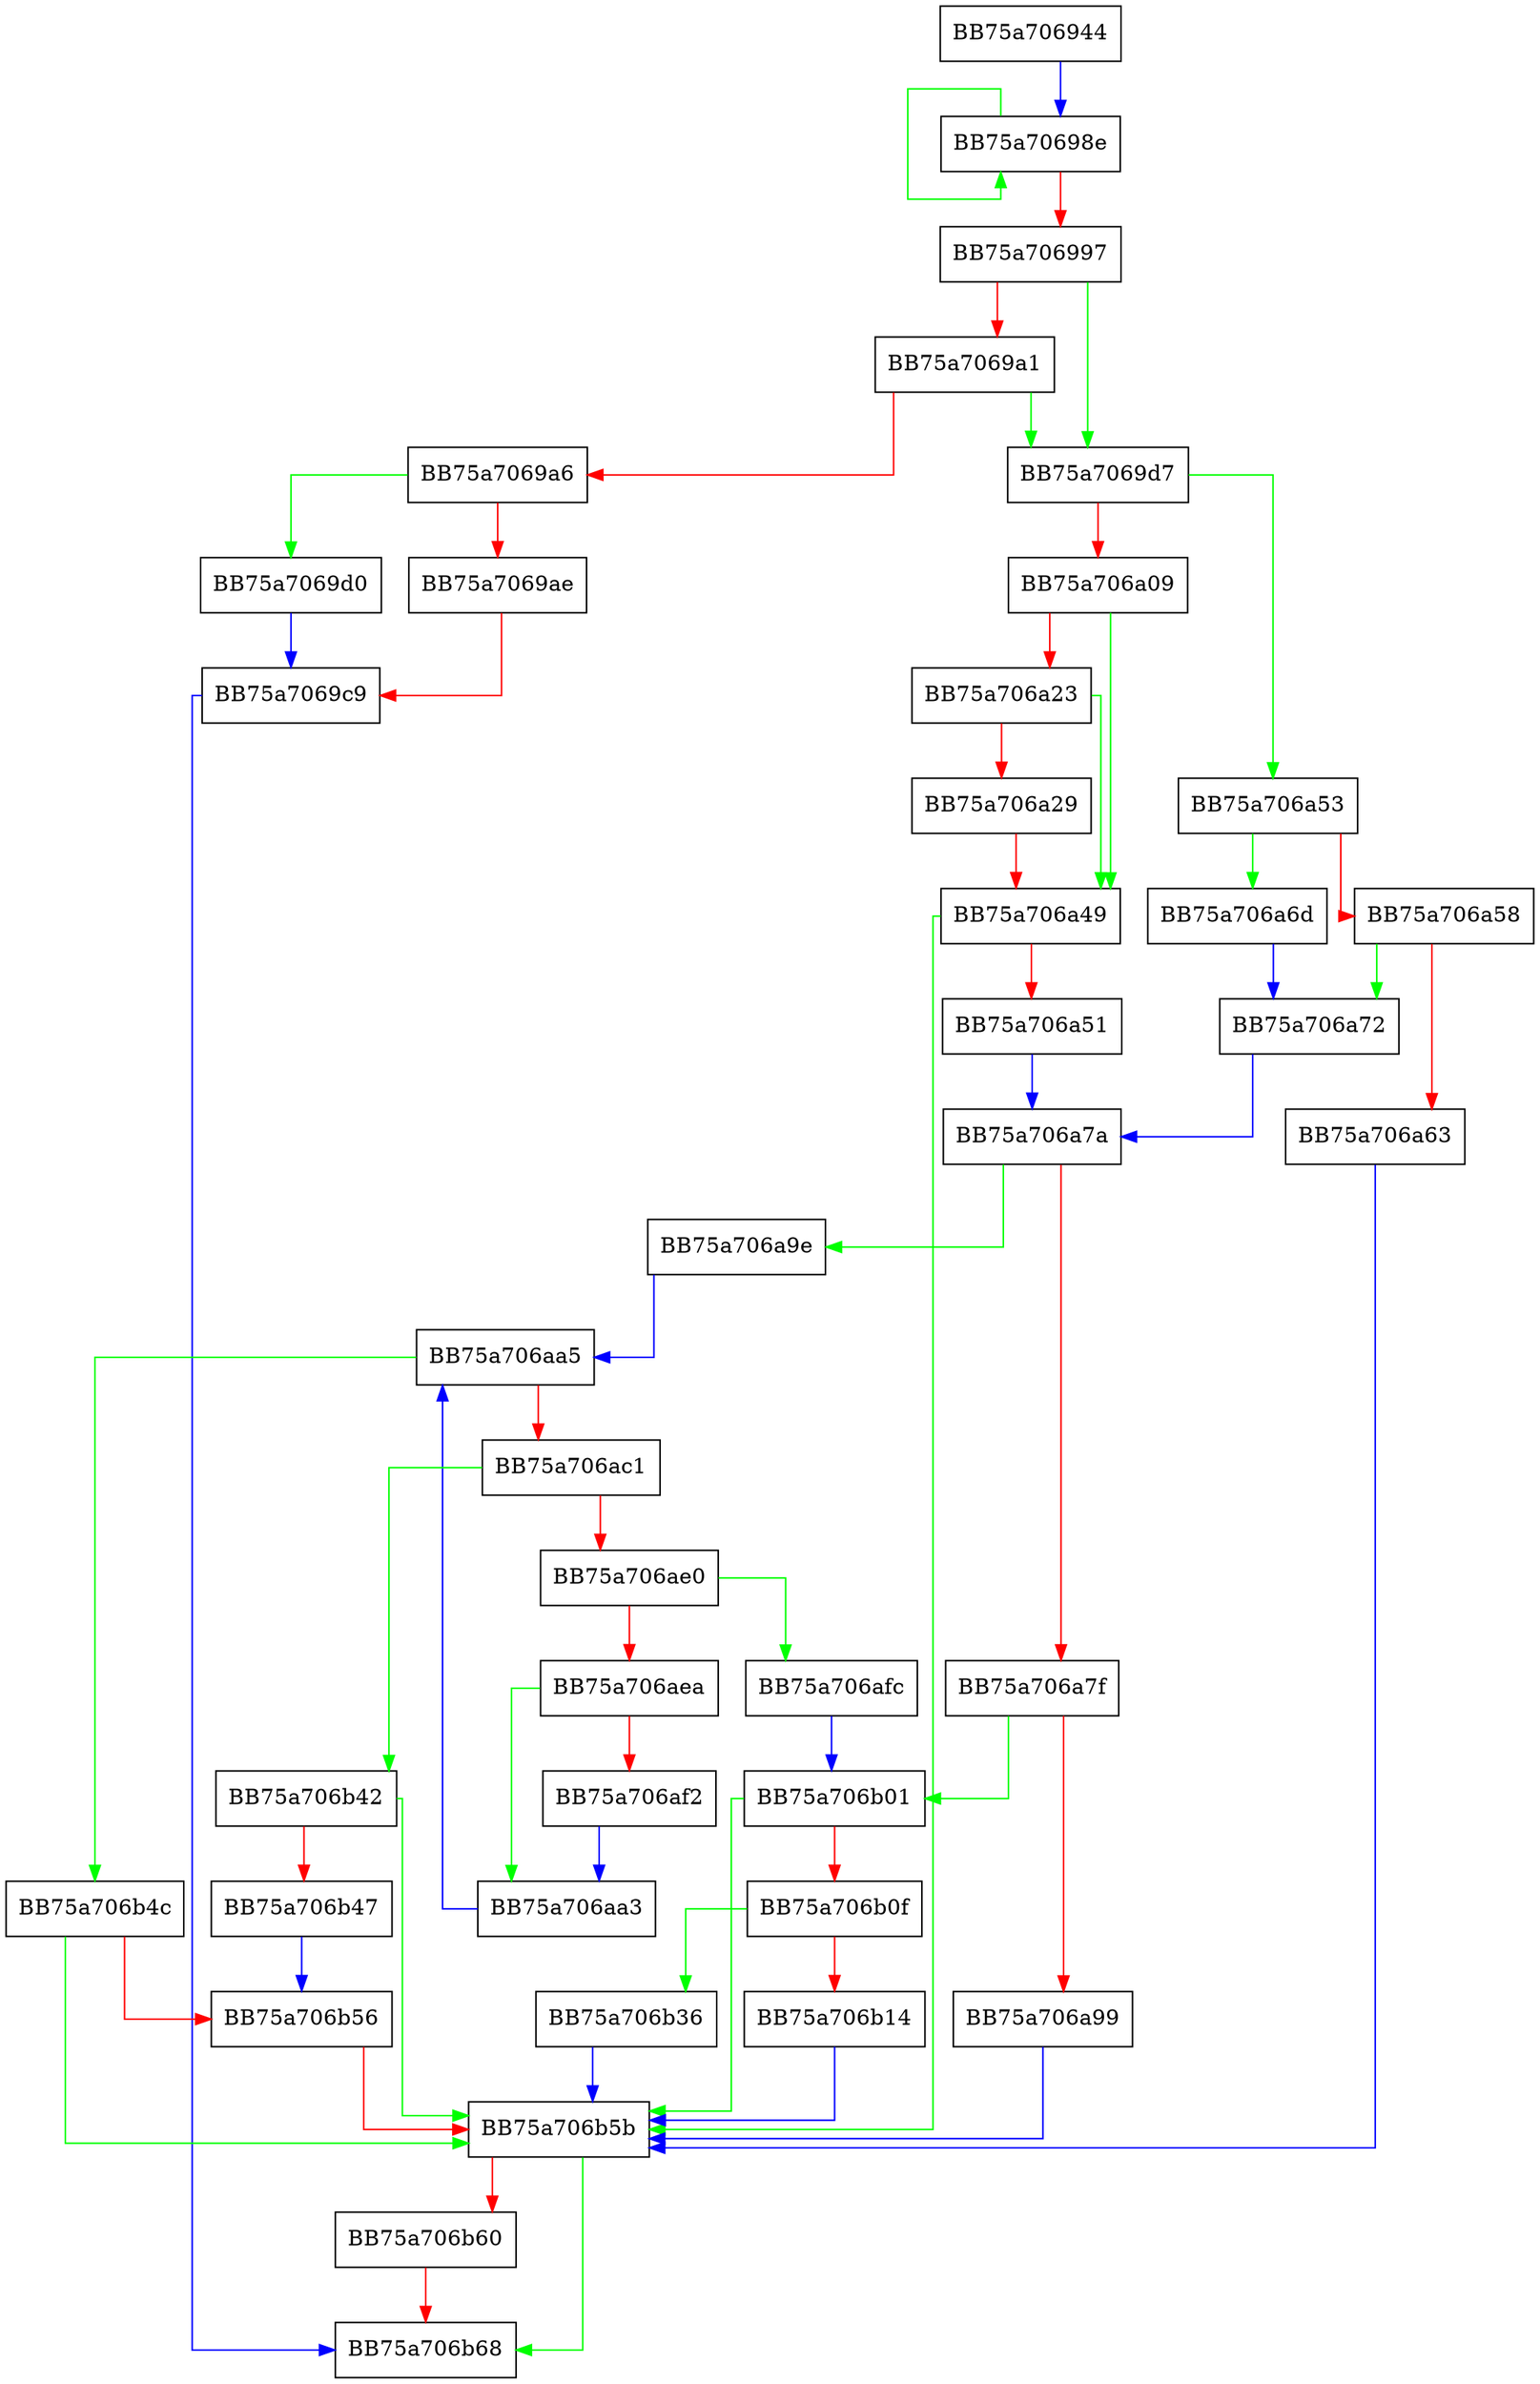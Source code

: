 digraph GetEnginePersistencePath {
  node [shape="box"];
  graph [splines=ortho];
  BB75a706944 -> BB75a70698e [color="blue"];
  BB75a70698e -> BB75a70698e [color="green"];
  BB75a70698e -> BB75a706997 [color="red"];
  BB75a706997 -> BB75a7069d7 [color="green"];
  BB75a706997 -> BB75a7069a1 [color="red"];
  BB75a7069a1 -> BB75a7069d7 [color="green"];
  BB75a7069a1 -> BB75a7069a6 [color="red"];
  BB75a7069a6 -> BB75a7069d0 [color="green"];
  BB75a7069a6 -> BB75a7069ae [color="red"];
  BB75a7069ae -> BB75a7069c9 [color="red"];
  BB75a7069c9 -> BB75a706b68 [color="blue"];
  BB75a7069d0 -> BB75a7069c9 [color="blue"];
  BB75a7069d7 -> BB75a706a53 [color="green"];
  BB75a7069d7 -> BB75a706a09 [color="red"];
  BB75a706a09 -> BB75a706a49 [color="green"];
  BB75a706a09 -> BB75a706a23 [color="red"];
  BB75a706a23 -> BB75a706a49 [color="green"];
  BB75a706a23 -> BB75a706a29 [color="red"];
  BB75a706a29 -> BB75a706a49 [color="red"];
  BB75a706a49 -> BB75a706b5b [color="green"];
  BB75a706a49 -> BB75a706a51 [color="red"];
  BB75a706a51 -> BB75a706a7a [color="blue"];
  BB75a706a53 -> BB75a706a6d [color="green"];
  BB75a706a53 -> BB75a706a58 [color="red"];
  BB75a706a58 -> BB75a706a72 [color="green"];
  BB75a706a58 -> BB75a706a63 [color="red"];
  BB75a706a63 -> BB75a706b5b [color="blue"];
  BB75a706a6d -> BB75a706a72 [color="blue"];
  BB75a706a72 -> BB75a706a7a [color="blue"];
  BB75a706a7a -> BB75a706a9e [color="green"];
  BB75a706a7a -> BB75a706a7f [color="red"];
  BB75a706a7f -> BB75a706b01 [color="green"];
  BB75a706a7f -> BB75a706a99 [color="red"];
  BB75a706a99 -> BB75a706b5b [color="blue"];
  BB75a706a9e -> BB75a706aa5 [color="blue"];
  BB75a706aa3 -> BB75a706aa5 [color="blue"];
  BB75a706aa5 -> BB75a706b4c [color="green"];
  BB75a706aa5 -> BB75a706ac1 [color="red"];
  BB75a706ac1 -> BB75a706b42 [color="green"];
  BB75a706ac1 -> BB75a706ae0 [color="red"];
  BB75a706ae0 -> BB75a706afc [color="green"];
  BB75a706ae0 -> BB75a706aea [color="red"];
  BB75a706aea -> BB75a706aa3 [color="green"];
  BB75a706aea -> BB75a706af2 [color="red"];
  BB75a706af2 -> BB75a706aa3 [color="blue"];
  BB75a706afc -> BB75a706b01 [color="blue"];
  BB75a706b01 -> BB75a706b5b [color="green"];
  BB75a706b01 -> BB75a706b0f [color="red"];
  BB75a706b0f -> BB75a706b36 [color="green"];
  BB75a706b0f -> BB75a706b14 [color="red"];
  BB75a706b14 -> BB75a706b5b [color="blue"];
  BB75a706b36 -> BB75a706b5b [color="blue"];
  BB75a706b42 -> BB75a706b5b [color="green"];
  BB75a706b42 -> BB75a706b47 [color="red"];
  BB75a706b47 -> BB75a706b56 [color="blue"];
  BB75a706b4c -> BB75a706b5b [color="green"];
  BB75a706b4c -> BB75a706b56 [color="red"];
  BB75a706b56 -> BB75a706b5b [color="red"];
  BB75a706b5b -> BB75a706b68 [color="green"];
  BB75a706b5b -> BB75a706b60 [color="red"];
  BB75a706b60 -> BB75a706b68 [color="red"];
}